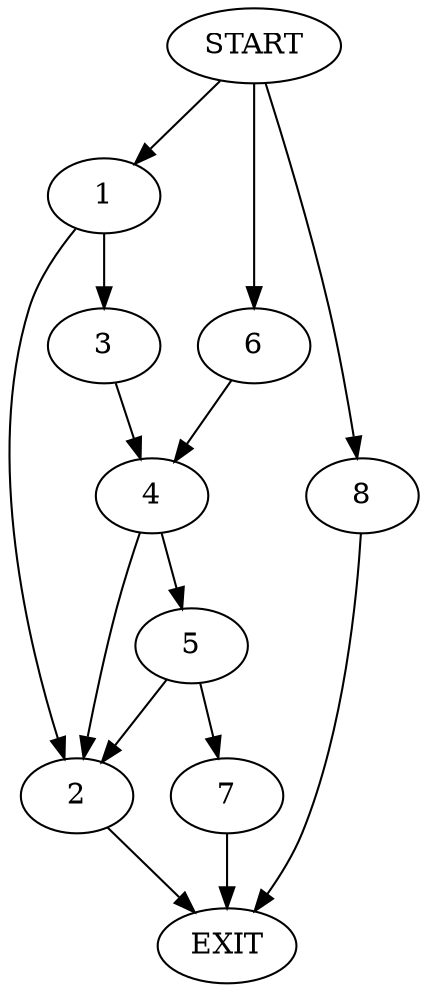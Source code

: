 digraph {
0 [label="START"]
9 [label="EXIT"]
0 -> 1
1 -> 2
1 -> 3
2 -> 9
3 -> 4
4 -> 5
4 -> 2
0 -> 6
6 -> 4
5 -> 2
5 -> 7
7 -> 9
0 -> 8
8 -> 9
}
